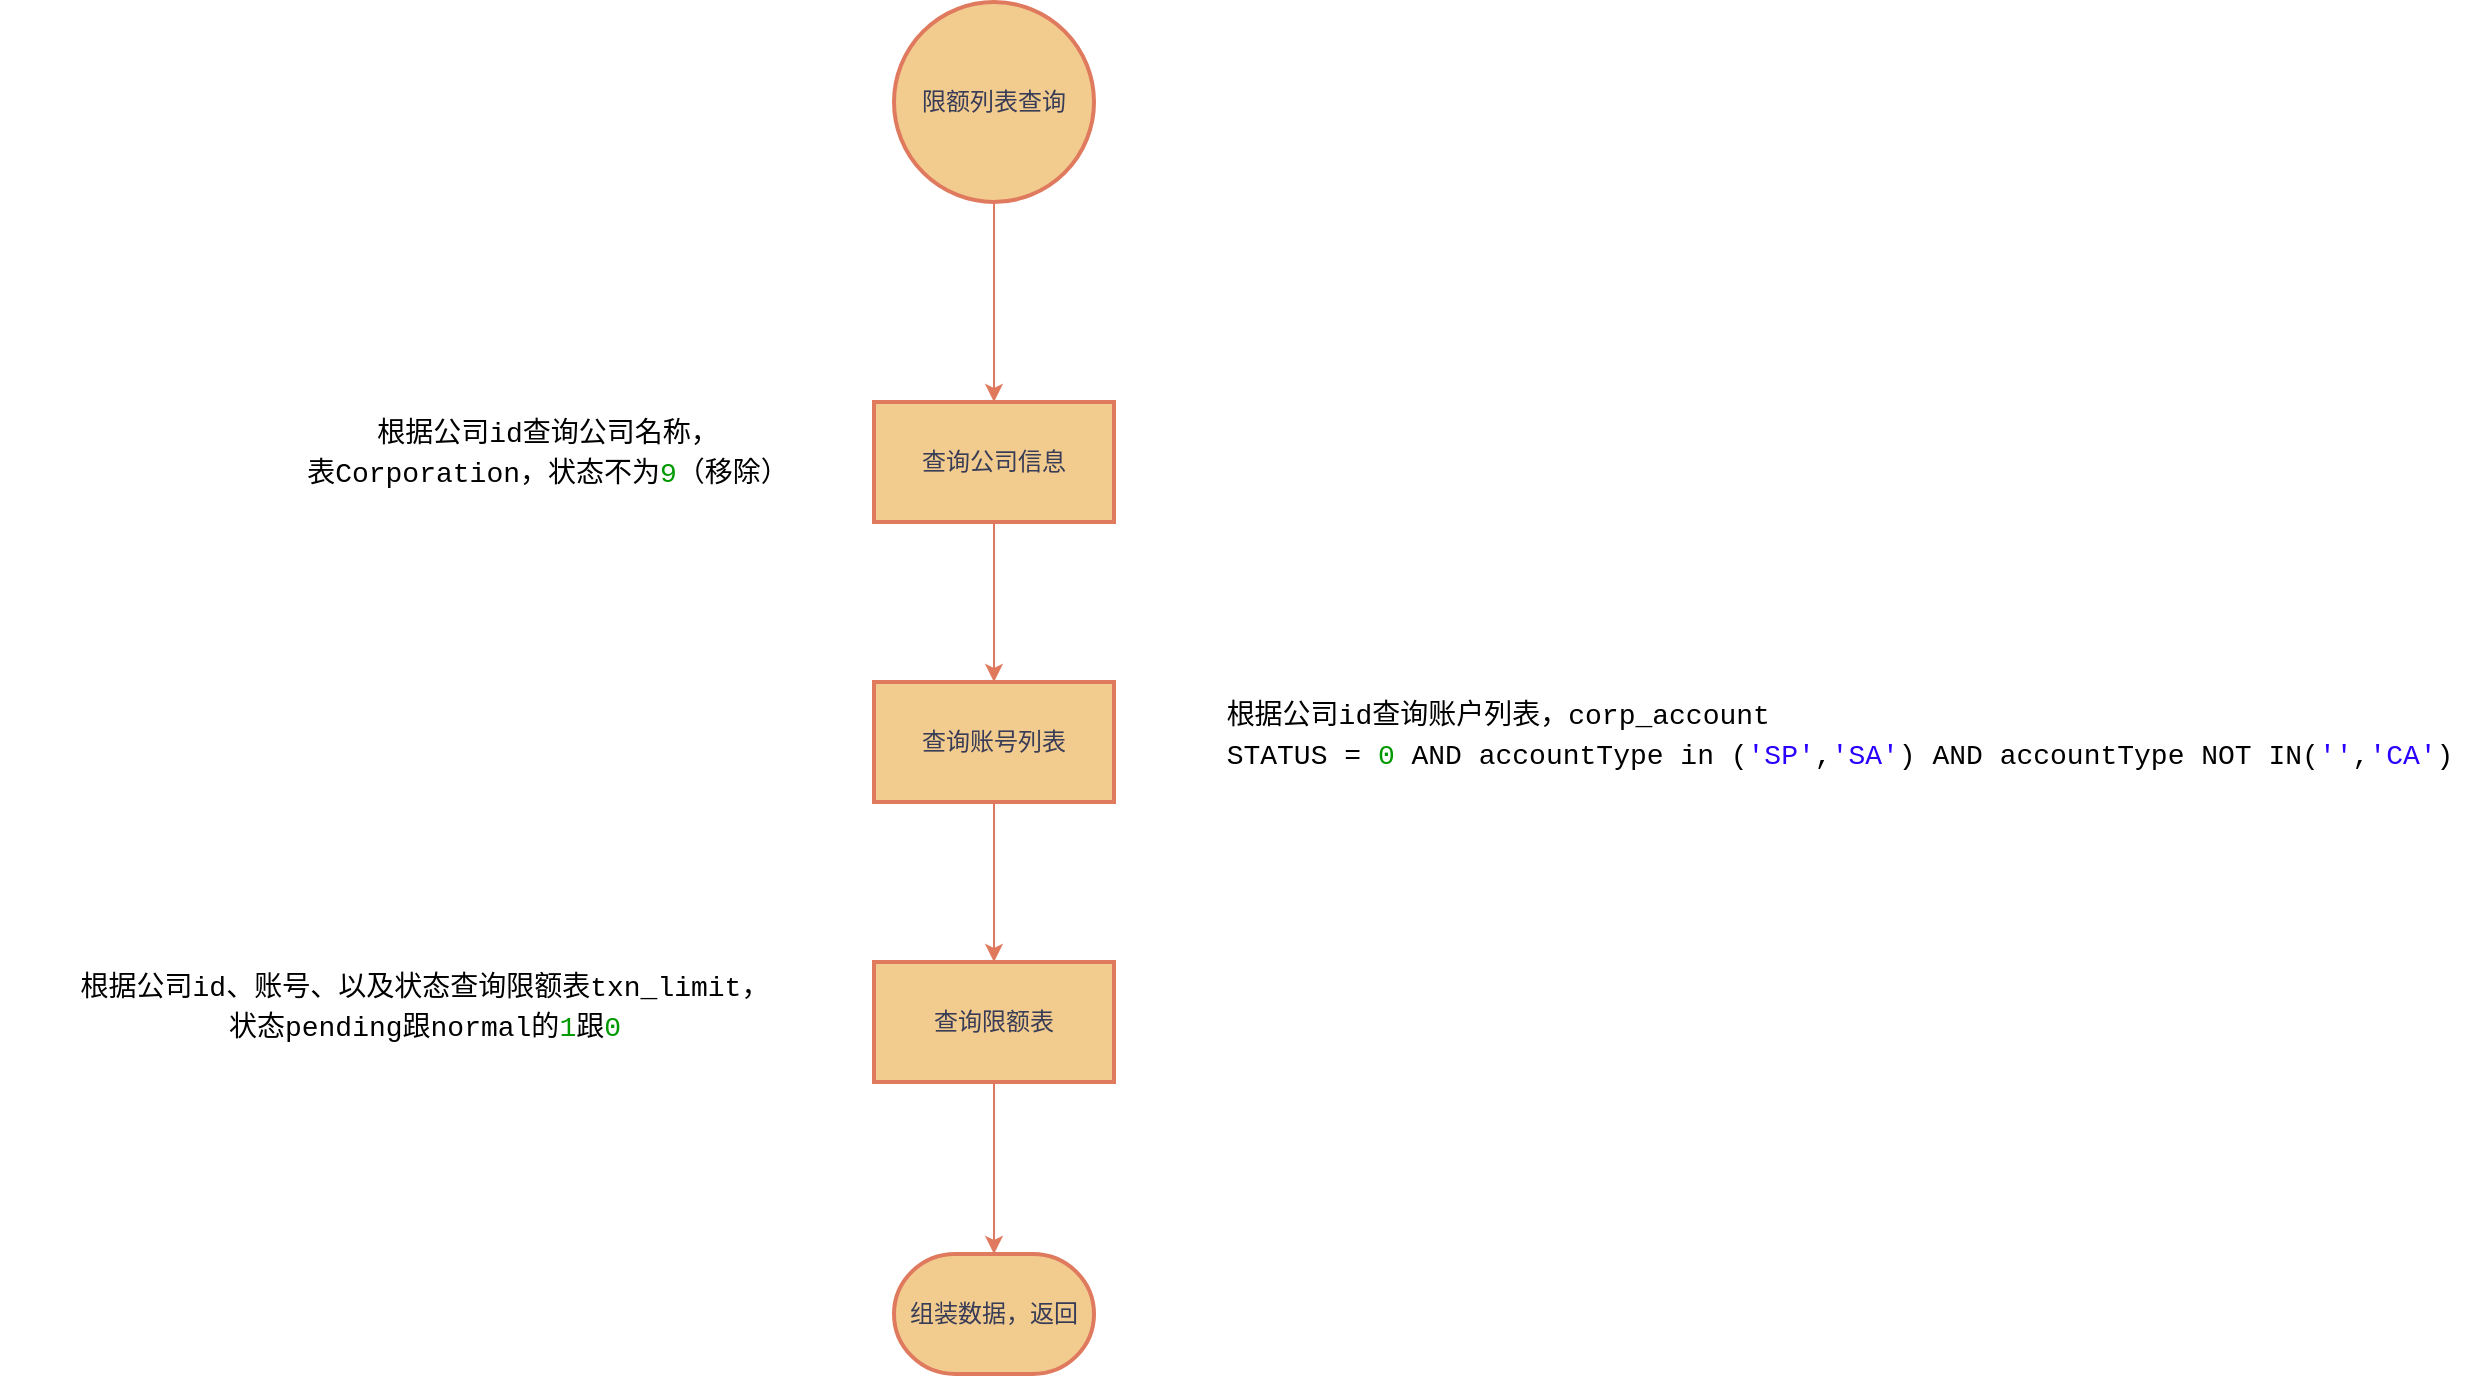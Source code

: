 <mxfile version="24.7.10">
  <diagram name="第 1 页" id="yvzBEfW1qtXGwXf7Tzsi">
    <mxGraphModel dx="1834" dy="738" grid="0" gridSize="10" guides="1" tooltips="1" connect="1" arrows="1" fold="1" page="0" pageScale="1" pageWidth="827" pageHeight="1169" math="0" shadow="0">
      <root>
        <mxCell id="0" />
        <mxCell id="1" parent="0" />
        <mxCell id="kn0mLIC4E7_oIcP1fwdP-3" value="" style="edgeStyle=orthogonalEdgeStyle;rounded=0;orthogonalLoop=1;jettySize=auto;html=1;strokeColor=#E07A5F;fontColor=#393C56;fillColor=#F2CC8F;" edge="1" parent="1" source="kn0mLIC4E7_oIcP1fwdP-1" target="kn0mLIC4E7_oIcP1fwdP-2">
          <mxGeometry relative="1" as="geometry" />
        </mxCell>
        <mxCell id="kn0mLIC4E7_oIcP1fwdP-1" value="限额列表查询" style="strokeWidth=2;html=1;shape=mxgraph.flowchart.start_2;whiteSpace=wrap;strokeColor=#E07A5F;fontColor=#393C56;fillColor=#F2CC8F;" vertex="1" parent="1">
          <mxGeometry x="140" y="179" width="100" height="100" as="geometry" />
        </mxCell>
        <mxCell id="kn0mLIC4E7_oIcP1fwdP-5" value="" style="edgeStyle=orthogonalEdgeStyle;rounded=0;orthogonalLoop=1;jettySize=auto;html=1;strokeColor=#E07A5F;fontColor=#393C56;fillColor=#F2CC8F;" edge="1" parent="1" source="kn0mLIC4E7_oIcP1fwdP-2" target="kn0mLIC4E7_oIcP1fwdP-4">
          <mxGeometry relative="1" as="geometry" />
        </mxCell>
        <mxCell id="kn0mLIC4E7_oIcP1fwdP-2" value="查询公司信息" style="whiteSpace=wrap;html=1;fillColor=#F2CC8F;strokeColor=#E07A5F;fontColor=#393C56;strokeWidth=2;" vertex="1" parent="1">
          <mxGeometry x="130" y="379" width="120" height="60" as="geometry" />
        </mxCell>
        <mxCell id="kn0mLIC4E7_oIcP1fwdP-7" value="" style="edgeStyle=orthogonalEdgeStyle;rounded=0;orthogonalLoop=1;jettySize=auto;html=1;strokeColor=#E07A5F;fontColor=#393C56;fillColor=#F2CC8F;" edge="1" parent="1" source="kn0mLIC4E7_oIcP1fwdP-4" target="kn0mLIC4E7_oIcP1fwdP-6">
          <mxGeometry relative="1" as="geometry" />
        </mxCell>
        <mxCell id="kn0mLIC4E7_oIcP1fwdP-4" value="查询账号列表" style="whiteSpace=wrap;html=1;fillColor=#F2CC8F;strokeColor=#E07A5F;fontColor=#393C56;strokeWidth=2;" vertex="1" parent="1">
          <mxGeometry x="130" y="519" width="120" height="60" as="geometry" />
        </mxCell>
        <mxCell id="kn0mLIC4E7_oIcP1fwdP-9" style="edgeStyle=orthogonalEdgeStyle;rounded=0;orthogonalLoop=1;jettySize=auto;html=1;exitX=0.5;exitY=1;exitDx=0;exitDy=0;strokeColor=#E07A5F;fontColor=#393C56;fillColor=#F2CC8F;" edge="1" parent="1" source="kn0mLIC4E7_oIcP1fwdP-6" target="kn0mLIC4E7_oIcP1fwdP-8">
          <mxGeometry relative="1" as="geometry" />
        </mxCell>
        <mxCell id="kn0mLIC4E7_oIcP1fwdP-6" value="查询限额表" style="whiteSpace=wrap;html=1;fillColor=#F2CC8F;strokeColor=#E07A5F;fontColor=#393C56;strokeWidth=2;" vertex="1" parent="1">
          <mxGeometry x="130" y="659" width="120" height="60" as="geometry" />
        </mxCell>
        <mxCell id="kn0mLIC4E7_oIcP1fwdP-8" value="组装数据，返回" style="strokeWidth=2;html=1;shape=mxgraph.flowchart.terminator;whiteSpace=wrap;strokeColor=#E07A5F;fontColor=#393C56;fillColor=#F2CC8F;" vertex="1" parent="1">
          <mxGeometry x="140" y="805" width="100" height="60" as="geometry" />
        </mxCell>
        <mxCell id="kn0mLIC4E7_oIcP1fwdP-10" value="&lt;code style=&quot;font-family: Consolas, &amp;quot;Bitstream Vera Sans Mono&amp;quot;, &amp;quot;Courier New&amp;quot;, Courier, monospace; border-radius: 0px; background-image: none; background-position: initial; background-size: initial; background-repeat: initial; background-attachment: initial; background-origin: initial; background-clip: initial; border: 0px; inset: auto; float: none; height: auto; line-height: 20px; margin: 0px; outline: 0px; overflow: visible; padding: 0px; position: static; text-align: left; vertical-align: baseline; width: auto; box-sizing: content-box; font-size: 14px; min-height: inherit; text-wrap: nowrap; color: black !important;&quot; class=&quot;java plain&quot;&gt;根据公司id查询公司名称，&lt;/code&gt;&lt;div&gt;&lt;code style=&quot;font-family: Consolas, &amp;quot;Bitstream Vera Sans Mono&amp;quot;, &amp;quot;Courier New&amp;quot;, Courier, monospace; border-radius: 0px; background-image: none; background-position: initial; background-size: initial; background-repeat: initial; background-attachment: initial; background-origin: initial; background-clip: initial; border: 0px; inset: auto; float: none; height: auto; line-height: 20px; margin: 0px; outline: 0px; overflow: visible; padding: 0px; position: static; text-align: left; vertical-align: baseline; width: auto; box-sizing: content-box; font-size: 14px; min-height: inherit; text-wrap: nowrap; color: black !important;&quot; class=&quot;java plain&quot;&gt;表Corporation，状态不为&lt;/code&gt;&lt;code style=&quot;font-family: Consolas, &amp;quot;Bitstream Vera Sans Mono&amp;quot;, &amp;quot;Courier New&amp;quot;, Courier, monospace; border-radius: 0px; background-image: none; background-position: initial; background-size: initial; background-repeat: initial; background-attachment: initial; background-origin: initial; background-clip: initial; border: 0px; inset: auto; float: none; height: auto; line-height: 20px; margin: 0px; outline: 0px; overflow: visible; padding: 0px; position: static; text-align: left; vertical-align: baseline; width: auto; box-sizing: content-box; font-size: 14px; min-height: inherit; text-wrap: nowrap; color: rgb(0, 153, 0) !important;&quot; class=&quot;java value&quot;&gt;9&lt;/code&gt;&lt;code style=&quot;font-family: Consolas, &amp;quot;Bitstream Vera Sans Mono&amp;quot;, &amp;quot;Courier New&amp;quot;, Courier, monospace; border-radius: 0px; background-image: none; background-position: initial; background-size: initial; background-repeat: initial; background-attachment: initial; background-origin: initial; background-clip: initial; border: 0px; inset: auto; float: none; height: auto; line-height: 20px; margin: 0px; outline: 0px; overflow: visible; padding: 0px; position: static; text-align: left; vertical-align: baseline; width: auto; box-sizing: content-box; font-size: 14px; min-height: inherit; text-wrap: nowrap; color: black !important;&quot; class=&quot;java plain&quot;&gt;（移除）&lt;/code&gt;&lt;/div&gt;" style="text;html=1;align=center;verticalAlign=middle;whiteSpace=wrap;rounded=0;fontColor=#393C56;" vertex="1" parent="1">
          <mxGeometry x="-162" y="360" width="258" height="88" as="geometry" />
        </mxCell>
        <mxCell id="kn0mLIC4E7_oIcP1fwdP-11" value="&lt;div style=&quot;margin: 0px; padding: 0px 1em 0px 0em; border-radius: 0px; background-image: none; background-position: initial; background-size: initial; background-repeat: initial; background-attachment: initial; background-origin: initial; background-clip: initial; border: 0px; inset: auto; float: none; height: auto; line-height: 20px; outline: 0px; overflow: visible; position: static; text-align: left; vertical-align: baseline; width: auto; box-sizing: content-box; font-family: Consolas, &amp;quot;Bitstream Vera Sans Mono&amp;quot;, &amp;quot;Courier New&amp;quot;, Courier, monospace; font-size: 14px; min-height: inherit; text-wrap: nowrap; color: rgb(51, 51, 51);&quot; data-bidi-marker=&quot;true&quot; class=&quot;line number4 index3 alt1&quot;&gt;&lt;code style=&quot;font-family: Consolas, &amp;quot;Bitstream Vera Sans Mono&amp;quot;, &amp;quot;Courier New&amp;quot;, Courier, monospace; border-radius: 0px; background: none; border: 0px; inset: auto; float: none; height: auto; line-height: 20px; margin: 0px; outline: 0px; overflow: visible; padding: 0px; position: static; vertical-align: baseline; width: auto; box-sizing: content-box; min-height: inherit; color: black !important;&quot; class=&quot;java plain&quot;&gt;根据公司id查询账户列表，corp_account&lt;/code&gt;&lt;/div&gt;&lt;div style=&quot;margin: 0px; padding: 0px 1em 0px 0em; border-radius: 0px; background-image: none; background-position: initial; background-size: initial; background-repeat: initial; background-attachment: initial; background-origin: initial; background-clip: initial; border: 0px; inset: auto; float: none; height: auto; line-height: 20px; outline: 0px; overflow: visible; position: static; text-align: left; vertical-align: baseline; width: auto; box-sizing: content-box; font-family: Consolas, &amp;quot;Bitstream Vera Sans Mono&amp;quot;, &amp;quot;Courier New&amp;quot;, Courier, monospace; font-size: 14px; min-height: inherit; text-wrap: nowrap; color: rgb(51, 51, 51);&quot; data-bidi-marker=&quot;true&quot; class=&quot;line number5 index4 alt2&quot;&gt;&lt;code style=&quot;font-family: Consolas, &amp;quot;Bitstream Vera Sans Mono&amp;quot;, &amp;quot;Courier New&amp;quot;, Courier, monospace; border-radius: 0px; background: none; border: 0px; inset: auto; float: none; height: auto; line-height: 20px; margin: 0px; outline: 0px; overflow: visible; padding: 0px; position: static; vertical-align: baseline; width: auto; box-sizing: content-box; min-height: inherit; color: black !important;&quot; class=&quot;java plain&quot;&gt;STATUS =&amp;nbsp;&lt;/code&gt;&lt;code style=&quot;font-family: Consolas, &amp;quot;Bitstream Vera Sans Mono&amp;quot;, &amp;quot;Courier New&amp;quot;, Courier, monospace; border-radius: 0px; background: none; border: 0px; inset: auto; float: none; height: auto; line-height: 20px; margin: 0px; outline: 0px; overflow: visible; padding: 0px; position: static; vertical-align: baseline; width: auto; box-sizing: content-box; min-height: inherit; color: rgb(0, 153, 0) !important;&quot; class=&quot;java value&quot;&gt;0&lt;/code&gt;&amp;nbsp;&lt;code style=&quot;font-family: Consolas, &amp;quot;Bitstream Vera Sans Mono&amp;quot;, &amp;quot;Courier New&amp;quot;, Courier, monospace; border-radius: 0px; background: none; border: 0px; inset: auto; float: none; height: auto; line-height: 20px; margin: 0px; outline: 0px; overflow: visible; padding: 0px; position: static; vertical-align: baseline; width: auto; box-sizing: content-box; min-height: inherit; color: black !important;&quot; class=&quot;java plain&quot;&gt;AND accountType in (&lt;/code&gt;&lt;code style=&quot;font-family: Consolas, &amp;quot;Bitstream Vera Sans Mono&amp;quot;, &amp;quot;Courier New&amp;quot;, Courier, monospace; border-radius: 0px; background: none; border: 0px; inset: auto; float: none; height: auto; line-height: 20px; margin: 0px; outline: 0px; overflow: visible; padding: 0px; position: static; vertical-align: baseline; width: auto; box-sizing: content-box; min-height: inherit; color: rgb(42, 0, 255) !important;&quot; class=&quot;java string&quot;&gt;&#39;SP&#39;&lt;/code&gt;&lt;code style=&quot;font-family: Consolas, &amp;quot;Bitstream Vera Sans Mono&amp;quot;, &amp;quot;Courier New&amp;quot;, Courier, monospace; border-radius: 0px; background: none; border: 0px; inset: auto; float: none; height: auto; line-height: 20px; margin: 0px; outline: 0px; overflow: visible; padding: 0px; position: static; vertical-align: baseline; width: auto; box-sizing: content-box; min-height: inherit; color: black !important;&quot; class=&quot;java plain&quot;&gt;,&lt;/code&gt;&lt;code style=&quot;font-family: Consolas, &amp;quot;Bitstream Vera Sans Mono&amp;quot;, &amp;quot;Courier New&amp;quot;, Courier, monospace; border-radius: 0px; background: none; border: 0px; inset: auto; float: none; height: auto; line-height: 20px; margin: 0px; outline: 0px; overflow: visible; padding: 0px; position: static; vertical-align: baseline; width: auto; box-sizing: content-box; min-height: inherit; color: rgb(42, 0, 255) !important;&quot; class=&quot;java string&quot;&gt;&#39;SA&#39;&lt;/code&gt;&lt;code style=&quot;font-family: Consolas, &amp;quot;Bitstream Vera Sans Mono&amp;quot;, &amp;quot;Courier New&amp;quot;, Courier, monospace; border-radius: 0px; background: none; border: 0px; inset: auto; float: none; height: auto; line-height: 20px; margin: 0px; outline: 0px; overflow: visible; padding: 0px; position: static; vertical-align: baseline; width: auto; box-sizing: content-box; min-height: inherit; color: black !important;&quot; class=&quot;java plain&quot;&gt;) AND accountType NOT IN(&lt;/code&gt;&lt;code style=&quot;font-family: Consolas, &amp;quot;Bitstream Vera Sans Mono&amp;quot;, &amp;quot;Courier New&amp;quot;, Courier, monospace; border-radius: 0px; background: none; border: 0px; inset: auto; float: none; height: auto; line-height: 20px; margin: 0px; outline: 0px; overflow: visible; padding: 0px; position: static; vertical-align: baseline; width: auto; box-sizing: content-box; min-height: inherit; color: rgb(42, 0, 255) !important;&quot; class=&quot;java string&quot;&gt;&#39;&#39;&lt;/code&gt;&lt;code style=&quot;font-family: Consolas, &amp;quot;Bitstream Vera Sans Mono&amp;quot;, &amp;quot;Courier New&amp;quot;, Courier, monospace; border-radius: 0px; background: none; border: 0px; inset: auto; float: none; height: auto; line-height: 20px; margin: 0px; outline: 0px; overflow: visible; padding: 0px; position: static; vertical-align: baseline; width: auto; box-sizing: content-box; min-height: inherit; color: black !important;&quot; class=&quot;java plain&quot;&gt;,&lt;/code&gt;&lt;code style=&quot;font-family: Consolas, &amp;quot;Bitstream Vera Sans Mono&amp;quot;, &amp;quot;Courier New&amp;quot;, Courier, monospace; border-radius: 0px; background: none; border: 0px; inset: auto; float: none; height: auto; line-height: 20px; margin: 0px; outline: 0px; overflow: visible; padding: 0px; position: static; vertical-align: baseline; width: auto; box-sizing: content-box; min-height: inherit; color: rgb(42, 0, 255) !important;&quot; class=&quot;java string&quot;&gt;&#39;CA&#39;&lt;/code&gt;&lt;code style=&quot;font-family: Consolas, &amp;quot;Bitstream Vera Sans Mono&amp;quot;, &amp;quot;Courier New&amp;quot;, Courier, monospace; border-radius: 0px; background: none; border: 0px; inset: auto; float: none; height: auto; line-height: 20px; margin: 0px; outline: 0px; overflow: visible; padding: 0px; position: static; vertical-align: baseline; width: auto; box-sizing: content-box; min-height: inherit; color: black !important;&quot; class=&quot;java plain&quot;&gt;)&lt;/code&gt;&lt;/div&gt;" style="text;html=1;align=center;verticalAlign=middle;whiteSpace=wrap;rounded=0;fontColor=#393C56;" vertex="1" parent="1">
          <mxGeometry x="305" y="488" width="630" height="113" as="geometry" />
        </mxCell>
        <mxCell id="kn0mLIC4E7_oIcP1fwdP-12" value="&lt;code style=&quot;font-family: Consolas, &amp;quot;Bitstream Vera Sans Mono&amp;quot;, &amp;quot;Courier New&amp;quot;, Courier, monospace; border-radius: 0px; background-image: none; background-position: initial; background-size: initial; background-repeat: initial; background-attachment: initial; background-origin: initial; background-clip: initial; border: 0px; inset: auto; float: none; height: auto; line-height: 20px; margin: 0px; outline: 0px; overflow: visible; padding: 0px; position: static; text-align: left; vertical-align: baseline; width: auto; box-sizing: content-box; font-size: 14px; min-height: inherit; text-wrap: nowrap; color: black !important;&quot; class=&quot;java plain&quot;&gt;根据公司id、账号、以及状态查询限额表txn_limit，&lt;/code&gt;&lt;div&gt;&lt;code style=&quot;font-family: Consolas, &amp;quot;Bitstream Vera Sans Mono&amp;quot;, &amp;quot;Courier New&amp;quot;, Courier, monospace; border-radius: 0px; background-image: none; background-position: initial; background-size: initial; background-repeat: initial; background-attachment: initial; background-origin: initial; background-clip: initial; border: 0px; inset: auto; float: none; height: auto; line-height: 20px; margin: 0px; outline: 0px; overflow: visible; padding: 0px; position: static; text-align: left; vertical-align: baseline; width: auto; box-sizing: content-box; font-size: 14px; min-height: inherit; text-wrap: nowrap; color: black !important;&quot; class=&quot;java plain&quot;&gt;状态pending跟normal的&lt;/code&gt;&lt;code style=&quot;font-family: Consolas, &amp;quot;Bitstream Vera Sans Mono&amp;quot;, &amp;quot;Courier New&amp;quot;, Courier, monospace; border-radius: 0px; background-image: none; background-position: initial; background-size: initial; background-repeat: initial; background-attachment: initial; background-origin: initial; background-clip: initial; border: 0px; inset: auto; float: none; height: auto; line-height: 20px; margin: 0px; outline: 0px; overflow: visible; padding: 0px; position: static; text-align: left; vertical-align: baseline; width: auto; box-sizing: content-box; font-size: 14px; min-height: inherit; text-wrap: nowrap; color: rgb(0, 153, 0) !important;&quot; class=&quot;java value&quot;&gt;1&lt;/code&gt;&lt;code style=&quot;font-family: Consolas, &amp;quot;Bitstream Vera Sans Mono&amp;quot;, &amp;quot;Courier New&amp;quot;, Courier, monospace; border-radius: 0px; background-image: none; background-position: initial; background-size: initial; background-repeat: initial; background-attachment: initial; background-origin: initial; background-clip: initial; border: 0px; inset: auto; float: none; height: auto; line-height: 20px; margin: 0px; outline: 0px; overflow: visible; padding: 0px; position: static; text-align: left; vertical-align: baseline; width: auto; box-sizing: content-box; font-size: 14px; min-height: inherit; text-wrap: nowrap; color: black !important;&quot; class=&quot;java plain&quot;&gt;跟&lt;/code&gt;&lt;code style=&quot;font-family: Consolas, &amp;quot;Bitstream Vera Sans Mono&amp;quot;, &amp;quot;Courier New&amp;quot;, Courier, monospace; border-radius: 0px; background-image: none; background-position: initial; background-size: initial; background-repeat: initial; background-attachment: initial; background-origin: initial; background-clip: initial; border: 0px; inset: auto; float: none; height: auto; line-height: 20px; margin: 0px; outline: 0px; overflow: visible; padding: 0px; position: static; text-align: left; vertical-align: baseline; width: auto; box-sizing: content-box; font-size: 14px; min-height: inherit; text-wrap: nowrap; color: rgb(0, 153, 0) !important;&quot; class=&quot;java value&quot;&gt;0&lt;/code&gt;&lt;/div&gt;" style="text;html=1;align=center;verticalAlign=middle;whiteSpace=wrap;rounded=0;fontColor=#393C56;" vertex="1" parent="1">
          <mxGeometry x="-307" y="639" width="425" height="83" as="geometry" />
        </mxCell>
      </root>
    </mxGraphModel>
  </diagram>
</mxfile>
